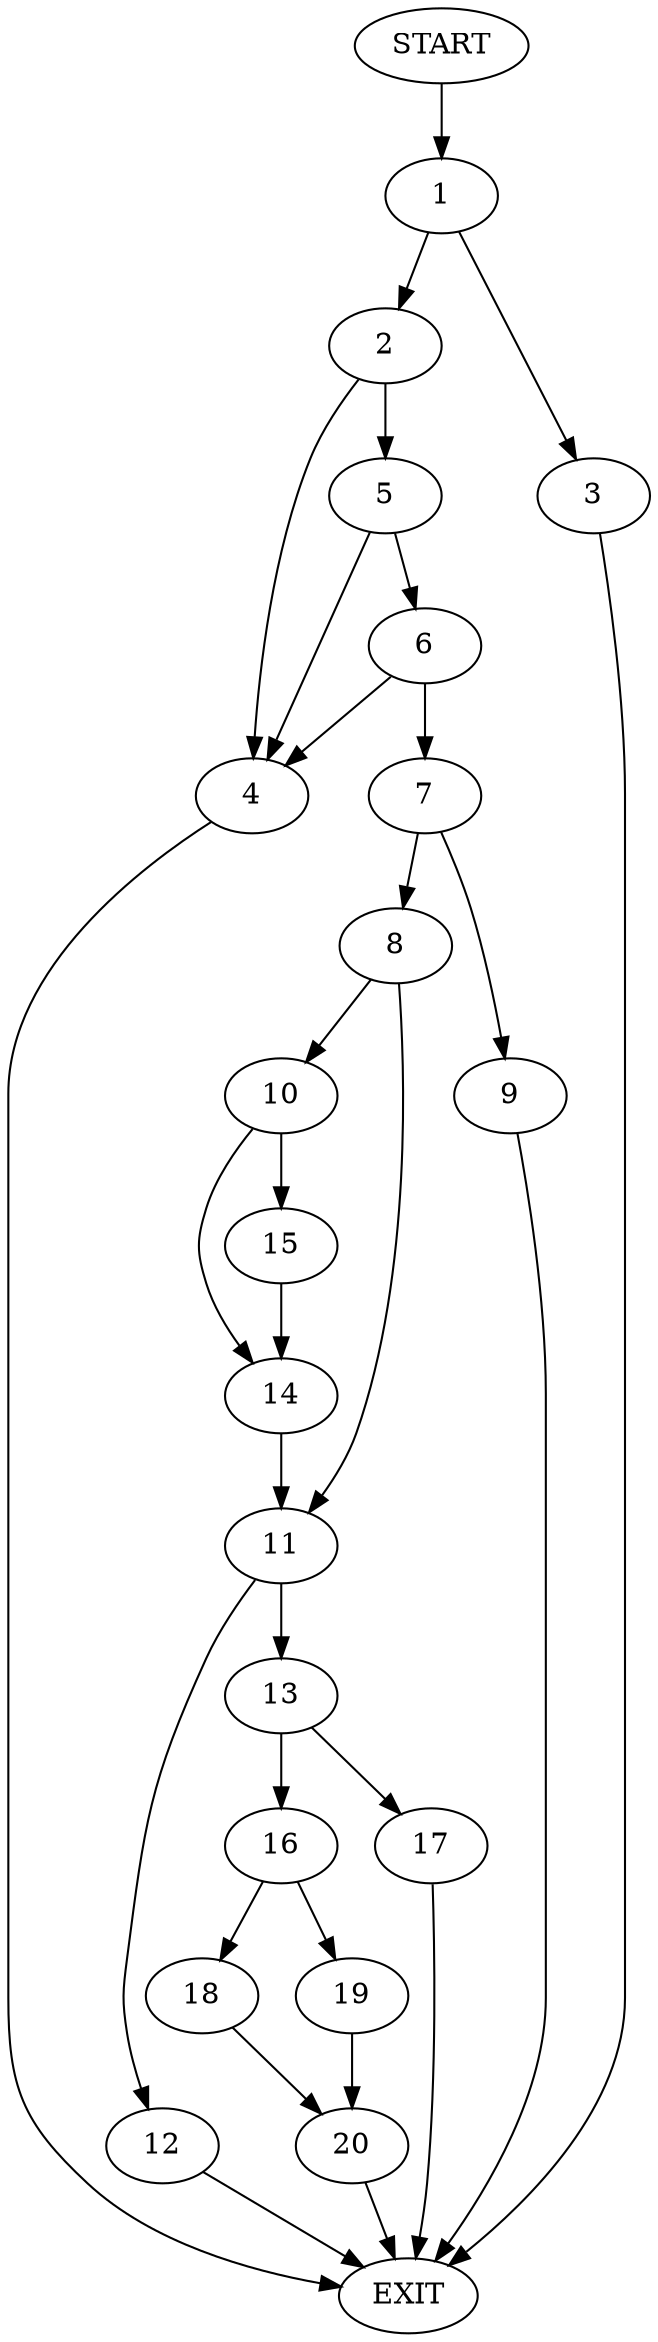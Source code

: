 digraph {
0 [label="START"]
21 [label="EXIT"]
0 -> 1
1 -> 2
1 -> 3
3 -> 21
2 -> 4
2 -> 5
4 -> 21
5 -> 4
5 -> 6
6 -> 7
6 -> 4
7 -> 8
7 -> 9
9 -> 21
8 -> 10
8 -> 11
11 -> 12
11 -> 13
10 -> 14
10 -> 15
15 -> 14
14 -> 11
13 -> 16
13 -> 17
12 -> 21
16 -> 18
16 -> 19
17 -> 21
18 -> 20
19 -> 20
20 -> 21
}
